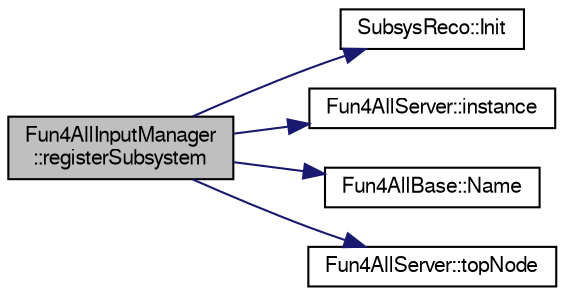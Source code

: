 digraph "Fun4AllInputManager::registerSubsystem"
{
  bgcolor="transparent";
  edge [fontname="FreeSans",fontsize="10",labelfontname="FreeSans",labelfontsize="10"];
  node [fontname="FreeSans",fontsize="10",shape=record];
  rankdir="LR";
  Node1 [label="Fun4AllInputManager\l::registerSubsystem",height=0.2,width=0.4,color="black", fillcolor="grey75", style="filled" fontcolor="black"];
  Node1 -> Node2 [color="midnightblue",fontsize="10",style="solid",fontname="FreeSans"];
  Node2 [label="SubsysReco::Init",height=0.2,width=0.4,color="black",URL="$d0/d32/classSubsysReco.html#a6670c0a093dd2c2bdd44f8fc6f9ba8e8"];
  Node1 -> Node3 [color="midnightblue",fontsize="10",style="solid",fontname="FreeSans"];
  Node3 [label="Fun4AllServer::instance",height=0.2,width=0.4,color="black",URL="$da/d29/classFun4AllServer.html#a3e55156f91b2c94bb6c4ef33ffce587a"];
  Node1 -> Node4 [color="midnightblue",fontsize="10",style="solid",fontname="FreeSans"];
  Node4 [label="Fun4AllBase::Name",height=0.2,width=0.4,color="black",URL="$d5/dec/classFun4AllBase.html#a41f9ac377743d046f590617fd6f4f0ed",tooltip="Returns the name of this module. "];
  Node1 -> Node5 [color="midnightblue",fontsize="10",style="solid",fontname="FreeSans"];
  Node5 [label="Fun4AllServer::topNode",height=0.2,width=0.4,color="black",URL="$da/d29/classFun4AllServer.html#abcaf6825367e5db292ff795237bdcf62"];
}
